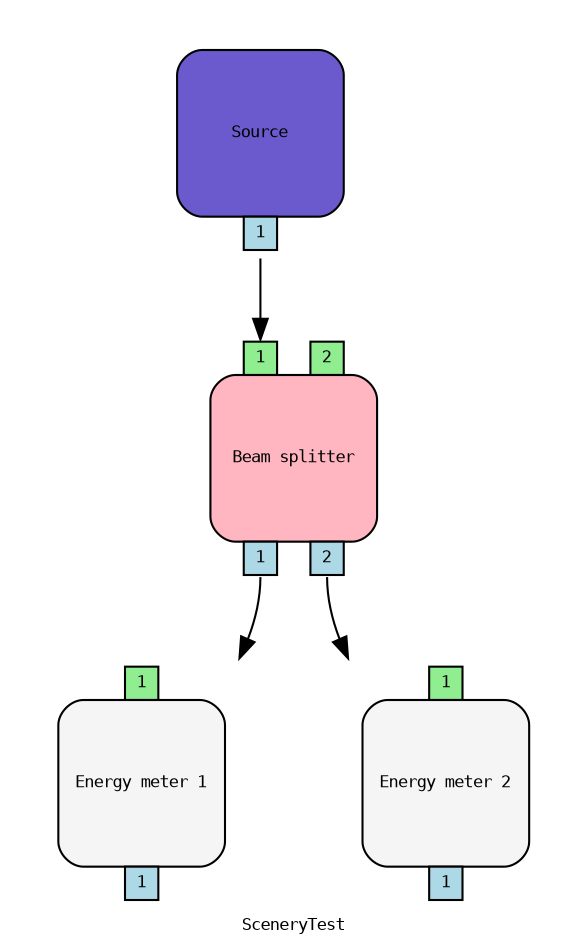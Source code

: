 digraph {
	fontsize = 8;
	compound = true;
	rankdir = "TB";
	label="SceneryTest"
	fontname="Courier"
	node [fontname="Courier" fontsize = 8]
	edge [fontname="Courier"]

	i0 [
		shape=plaintext
		label=<
		<TABLE BORDER="0" CELLBORDER="0" CELLSPACING="0" CELLPADDING="0" ALIGN="CENTER">
			<TR BORDER="0">
				<TD FIXEDSIZE="TRUE" ALIGN="CENTER" WIDTH="16" HEIGHT="16"> </TD>
				<TD FIXEDSIZE="TRUE" ALIGN="CENTER" WIDTH="16" HEIGHT="16"> </TD>
				<TD FIXEDSIZE="TRUE" ALIGN="CENTER" WIDTH="16" HEIGHT="16"> </TD>
				<TD FIXEDSIZE="TRUE" ALIGN="CENTER" WIDTH="16" HEIGHT="16"> </TD>
				<TD FIXEDSIZE="TRUE" ALIGN="CENTER" WIDTH="16" HEIGHT="16"> </TD>
				<TD FIXEDSIZE="TRUE" ALIGN="CENTER" WIDTH="16" HEIGHT="16"> </TD>
				<TD FIXEDSIZE="TRUE" ALIGN="CENTER" WIDTH="16" HEIGHT="16"> </TD>
			</TR>
			<TR BORDER="0">
				<TD FIXEDSIZE="TRUE" ALIGN="CENTER" WIDTH="16" HEIGHT="16"> </TD>
				<TD FIXEDSIZE="TRUE" ROWSPAN="5" COLSPAN="5" BGCOLOR="slateblue" WIDTH="80" HEIGHT="80" BORDER="1" ALIGN="CENTER" CELLPADDING="0" STYLE="ROUNDED">Source</TD>
				<TD FIXEDSIZE="TRUE" ALIGN="CENTER" WIDTH="16" HEIGHT="16"> </TD>
			</TR>
			<TR BORDER="0">
				<TD FIXEDSIZE="TRUE" ALIGN="CENTER" WIDTH="16" HEIGHT="16"> </TD>
				<TD FIXEDSIZE="TRUE" ALIGN="CENTER" WIDTH="16" HEIGHT="16"> </TD>
			</TR>
			<TR BORDER="0">
				<TD FIXEDSIZE="TRUE" ALIGN="CENTER" WIDTH="16" HEIGHT="16"> </TD>
				<TD FIXEDSIZE="TRUE" ALIGN="CENTER" WIDTH="16" HEIGHT="16"> </TD>
			</TR>
			<TR BORDER="0">
				<TD FIXEDSIZE="TRUE" ALIGN="CENTER" WIDTH="16" HEIGHT="16"> </TD>
				<TD FIXEDSIZE="TRUE" ALIGN="CENTER" WIDTH="16" HEIGHT="16"> </TD>
			</TR>
			<TR BORDER="0">
				<TD FIXEDSIZE="TRUE" ALIGN="CENTER" WIDTH="16" HEIGHT="16"> </TD>
				<TD FIXEDSIZE="TRUE" ALIGN="CENTER" WIDTH="16" HEIGHT="16"> </TD>
			</TR>
			<TR BORDER="0">
				<TD FIXEDSIZE="TRUE" ALIGN="CENTER" WIDTH="16" HEIGHT="16"> </TD>
				<TD FIXEDSIZE="TRUE" ALIGN="CENTER" WIDTH="16" HEIGHT="16"> </TD>
				<TD FIXEDSIZE="TRUE" ALIGN="CENTER" WIDTH="16" HEIGHT="16"> </TD>
				<TD WIDTH="16" HEIGHT="16" FIXEDSIZE="TRUE" PORT="output_1" BORDER="1" BGCOLOR="lightblue" HREF="" TOOLTIP="Output port 1: out1">1</TD>
				<TD FIXEDSIZE="TRUE" ALIGN="CENTER" WIDTH="16" HEIGHT="16"> </TD>
				<TD FIXEDSIZE="TRUE" ALIGN="CENTER" WIDTH="16" HEIGHT="16"> </TD>
				<TD FIXEDSIZE="TRUE" ALIGN="CENTER" WIDTH="16" HEIGHT="16"> </TD>
			</TR>
			</TABLE>
		>];
	i1 [
		shape=plaintext
		label=<
		<TABLE BORDER="0" CELLBORDER="0" CELLSPACING="0" CELLPADDING="0" ALIGN="CENTER">
			<TR BORDER="0">
				<TD FIXEDSIZE="TRUE" ALIGN="CENTER" WIDTH="16" HEIGHT="16"> </TD>
				<TD FIXEDSIZE="TRUE" ALIGN="CENTER" WIDTH="16" HEIGHT="16"> </TD>
				<TD WIDTH="16" HEIGHT="16" FIXEDSIZE="TRUE" PORT="input1" BORDER="1" BGCOLOR="lightgreen" HREF="" TOOLTIP="Input port 1: input1">1</TD>
				<TD FIXEDSIZE="TRUE" ALIGN="CENTER" WIDTH="16" HEIGHT="16"> </TD>
				<TD WIDTH="16" HEIGHT="16" FIXEDSIZE="TRUE" PORT="input2" BORDER="1" BGCOLOR="lightgreen" HREF="" TOOLTIP="Input port 2: input2">2</TD>
				<TD FIXEDSIZE="TRUE" ALIGN="CENTER" WIDTH="16" HEIGHT="16"> </TD>
				<TD FIXEDSIZE="TRUE" ALIGN="CENTER" WIDTH="16" HEIGHT="16"> </TD>
			</TR>
			<TR BORDER="0">
				<TD FIXEDSIZE="TRUE" ALIGN="CENTER" WIDTH="16" HEIGHT="16"> </TD>
				<TD FIXEDSIZE="TRUE" ROWSPAN="5" COLSPAN="5" BGCOLOR="lightpink" WIDTH="80" HEIGHT="80" BORDER="1" ALIGN="CENTER" CELLPADDING="0" STYLE="ROUNDED">Beam splitter</TD>
				<TD FIXEDSIZE="TRUE" ALIGN="CENTER" WIDTH="16" HEIGHT="16"> </TD>
			</TR>
			<TR BORDER="0">
				<TD FIXEDSIZE="TRUE" ALIGN="CENTER" WIDTH="16" HEIGHT="16"> </TD>
				<TD FIXEDSIZE="TRUE" ALIGN="CENTER" WIDTH="16" HEIGHT="16"> </TD>
			</TR>
			<TR BORDER="0">
				<TD FIXEDSIZE="TRUE" ALIGN="CENTER" WIDTH="16" HEIGHT="16"> </TD>
				<TD FIXEDSIZE="TRUE" ALIGN="CENTER" WIDTH="16" HEIGHT="16"> </TD>
			</TR>
			<TR BORDER="0">
				<TD FIXEDSIZE="TRUE" ALIGN="CENTER" WIDTH="16" HEIGHT="16"> </TD>
				<TD FIXEDSIZE="TRUE" ALIGN="CENTER" WIDTH="16" HEIGHT="16"> </TD>
			</TR>
			<TR BORDER="0">
				<TD FIXEDSIZE="TRUE" ALIGN="CENTER" WIDTH="16" HEIGHT="16"> </TD>
				<TD FIXEDSIZE="TRUE" ALIGN="CENTER" WIDTH="16" HEIGHT="16"> </TD>
			</TR>
			<TR BORDER="0">
				<TD FIXEDSIZE="TRUE" ALIGN="CENTER" WIDTH="16" HEIGHT="16"> </TD>
				<TD FIXEDSIZE="TRUE" ALIGN="CENTER" WIDTH="16" HEIGHT="16"> </TD>
				<TD WIDTH="16" HEIGHT="16" FIXEDSIZE="TRUE" PORT="out1_trans1_refl2" BORDER="1" BGCOLOR="lightblue" HREF="" TOOLTIP="Output port 1: out1_trans1_refl2">1</TD>
				<TD FIXEDSIZE="TRUE" ALIGN="CENTER" WIDTH="16" HEIGHT="16"> </TD>
				<TD WIDTH="16" HEIGHT="16" FIXEDSIZE="TRUE" PORT="out2_trans2_refl1" BORDER="1" BGCOLOR="lightblue" HREF="" TOOLTIP="Output port 2: out2_trans2_refl1">2</TD>
				<TD FIXEDSIZE="TRUE" ALIGN="CENTER" WIDTH="16" HEIGHT="16"> </TD>
				<TD FIXEDSIZE="TRUE" ALIGN="CENTER" WIDTH="16" HEIGHT="16"> </TD>
			</TR>
			</TABLE>
		>];
	i2 [
		shape=plaintext
		label=<
		<TABLE BORDER="0" CELLBORDER="0" CELLSPACING="0" CELLPADDING="0" ALIGN="CENTER">
			<TR BORDER="0">
				<TD FIXEDSIZE="TRUE" ALIGN="CENTER" WIDTH="16" HEIGHT="16"> </TD>
				<TD FIXEDSIZE="TRUE" ALIGN="CENTER" WIDTH="16" HEIGHT="16"> </TD>
				<TD FIXEDSIZE="TRUE" ALIGN="CENTER" WIDTH="16" HEIGHT="16"> </TD>
				<TD WIDTH="16" HEIGHT="16" FIXEDSIZE="TRUE" PORT="input_1" BORDER="1" BGCOLOR="lightgreen" HREF="" TOOLTIP="Input port 1: in1">1</TD>
				<TD FIXEDSIZE="TRUE" ALIGN="CENTER" WIDTH="16" HEIGHT="16"> </TD>
				<TD FIXEDSIZE="TRUE" ALIGN="CENTER" WIDTH="16" HEIGHT="16"> </TD>
				<TD FIXEDSIZE="TRUE" ALIGN="CENTER" WIDTH="16" HEIGHT="16"> </TD>
			</TR>
			<TR BORDER="0">
				<TD FIXEDSIZE="TRUE" ALIGN="CENTER" WIDTH="16" HEIGHT="16"> </TD>
				<TD FIXEDSIZE="TRUE" ROWSPAN="5" COLSPAN="5" BGCOLOR="whitesmoke" WIDTH="80" HEIGHT="80" BORDER="1" ALIGN="CENTER" CELLPADDING="0" STYLE="ROUNDED">Energy meter 1</TD>
				<TD FIXEDSIZE="TRUE" ALIGN="CENTER" WIDTH="16" HEIGHT="16"> </TD>
			</TR>
			<TR BORDER="0">
				<TD FIXEDSIZE="TRUE" ALIGN="CENTER" WIDTH="16" HEIGHT="16"> </TD>
				<TD FIXEDSIZE="TRUE" ALIGN="CENTER" WIDTH="16" HEIGHT="16"> </TD>
			</TR>
			<TR BORDER="0">
				<TD FIXEDSIZE="TRUE" ALIGN="CENTER" WIDTH="16" HEIGHT="16"> </TD>
				<TD FIXEDSIZE="TRUE" ALIGN="CENTER" WIDTH="16" HEIGHT="16"> </TD>
			</TR>
			<TR BORDER="0">
				<TD FIXEDSIZE="TRUE" ALIGN="CENTER" WIDTH="16" HEIGHT="16"> </TD>
				<TD FIXEDSIZE="TRUE" ALIGN="CENTER" WIDTH="16" HEIGHT="16"> </TD>
			</TR>
			<TR BORDER="0">
				<TD FIXEDSIZE="TRUE" ALIGN="CENTER" WIDTH="16" HEIGHT="16"> </TD>
				<TD FIXEDSIZE="TRUE" ALIGN="CENTER" WIDTH="16" HEIGHT="16"> </TD>
			</TR>
			<TR BORDER="0">
				<TD FIXEDSIZE="TRUE" ALIGN="CENTER" WIDTH="16" HEIGHT="16"> </TD>
				<TD FIXEDSIZE="TRUE" ALIGN="CENTER" WIDTH="16" HEIGHT="16"> </TD>
				<TD FIXEDSIZE="TRUE" ALIGN="CENTER" WIDTH="16" HEIGHT="16"> </TD>
				<TD WIDTH="16" HEIGHT="16" FIXEDSIZE="TRUE" PORT="output_1" BORDER="1" BGCOLOR="lightblue" HREF="" TOOLTIP="Output port 1: out1">1</TD>
				<TD FIXEDSIZE="TRUE" ALIGN="CENTER" WIDTH="16" HEIGHT="16"> </TD>
				<TD FIXEDSIZE="TRUE" ALIGN="CENTER" WIDTH="16" HEIGHT="16"> </TD>
				<TD FIXEDSIZE="TRUE" ALIGN="CENTER" WIDTH="16" HEIGHT="16"> </TD>
			</TR>
			</TABLE>
		>];
	i3 [
		shape=plaintext
		label=<
		<TABLE BORDER="0" CELLBORDER="0" CELLSPACING="0" CELLPADDING="0" ALIGN="CENTER">
			<TR BORDER="0">
				<TD FIXEDSIZE="TRUE" ALIGN="CENTER" WIDTH="16" HEIGHT="16"> </TD>
				<TD FIXEDSIZE="TRUE" ALIGN="CENTER" WIDTH="16" HEIGHT="16"> </TD>
				<TD FIXEDSIZE="TRUE" ALIGN="CENTER" WIDTH="16" HEIGHT="16"> </TD>
				<TD WIDTH="16" HEIGHT="16" FIXEDSIZE="TRUE" PORT="input_1" BORDER="1" BGCOLOR="lightgreen" HREF="" TOOLTIP="Input port 1: in1">1</TD>
				<TD FIXEDSIZE="TRUE" ALIGN="CENTER" WIDTH="16" HEIGHT="16"> </TD>
				<TD FIXEDSIZE="TRUE" ALIGN="CENTER" WIDTH="16" HEIGHT="16"> </TD>
				<TD FIXEDSIZE="TRUE" ALIGN="CENTER" WIDTH="16" HEIGHT="16"> </TD>
			</TR>
			<TR BORDER="0">
				<TD FIXEDSIZE="TRUE" ALIGN="CENTER" WIDTH="16" HEIGHT="16"> </TD>
				<TD FIXEDSIZE="TRUE" ROWSPAN="5" COLSPAN="5" BGCOLOR="whitesmoke" WIDTH="80" HEIGHT="80" BORDER="1" ALIGN="CENTER" CELLPADDING="0" STYLE="ROUNDED">Energy meter 2</TD>
				<TD FIXEDSIZE="TRUE" ALIGN="CENTER" WIDTH="16" HEIGHT="16"> </TD>
			</TR>
			<TR BORDER="0">
				<TD FIXEDSIZE="TRUE" ALIGN="CENTER" WIDTH="16" HEIGHT="16"> </TD>
				<TD FIXEDSIZE="TRUE" ALIGN="CENTER" WIDTH="16" HEIGHT="16"> </TD>
			</TR>
			<TR BORDER="0">
				<TD FIXEDSIZE="TRUE" ALIGN="CENTER" WIDTH="16" HEIGHT="16"> </TD>
				<TD FIXEDSIZE="TRUE" ALIGN="CENTER" WIDTH="16" HEIGHT="16"> </TD>
			</TR>
			<TR BORDER="0">
				<TD FIXEDSIZE="TRUE" ALIGN="CENTER" WIDTH="16" HEIGHT="16"> </TD>
				<TD FIXEDSIZE="TRUE" ALIGN="CENTER" WIDTH="16" HEIGHT="16"> </TD>
			</TR>
			<TR BORDER="0">
				<TD FIXEDSIZE="TRUE" ALIGN="CENTER" WIDTH="16" HEIGHT="16"> </TD>
				<TD FIXEDSIZE="TRUE" ALIGN="CENTER" WIDTH="16" HEIGHT="16"> </TD>
			</TR>
			<TR BORDER="0">
				<TD FIXEDSIZE="TRUE" ALIGN="CENTER" WIDTH="16" HEIGHT="16"> </TD>
				<TD FIXEDSIZE="TRUE" ALIGN="CENTER" WIDTH="16" HEIGHT="16"> </TD>
				<TD FIXEDSIZE="TRUE" ALIGN="CENTER" WIDTH="16" HEIGHT="16"> </TD>
				<TD WIDTH="16" HEIGHT="16" FIXEDSIZE="TRUE" PORT="output_1" BORDER="1" BGCOLOR="lightblue" HREF="" TOOLTIP="Output port 1: out1">1</TD>
				<TD FIXEDSIZE="TRUE" ALIGN="CENTER" WIDTH="16" HEIGHT="16"> </TD>
				<TD FIXEDSIZE="TRUE" ALIGN="CENTER" WIDTH="16" HEIGHT="16"> </TD>
				<TD FIXEDSIZE="TRUE" ALIGN="CENTER" WIDTH="16" HEIGHT="16"> </TD>
			</TR>
			</TABLE>
		>];
  i0:out1 -> i1:input1 
  i1:out1_trans1_refl2 -> i2:in1 
  i1:out2_trans2_refl1 -> i3:in1 
}
